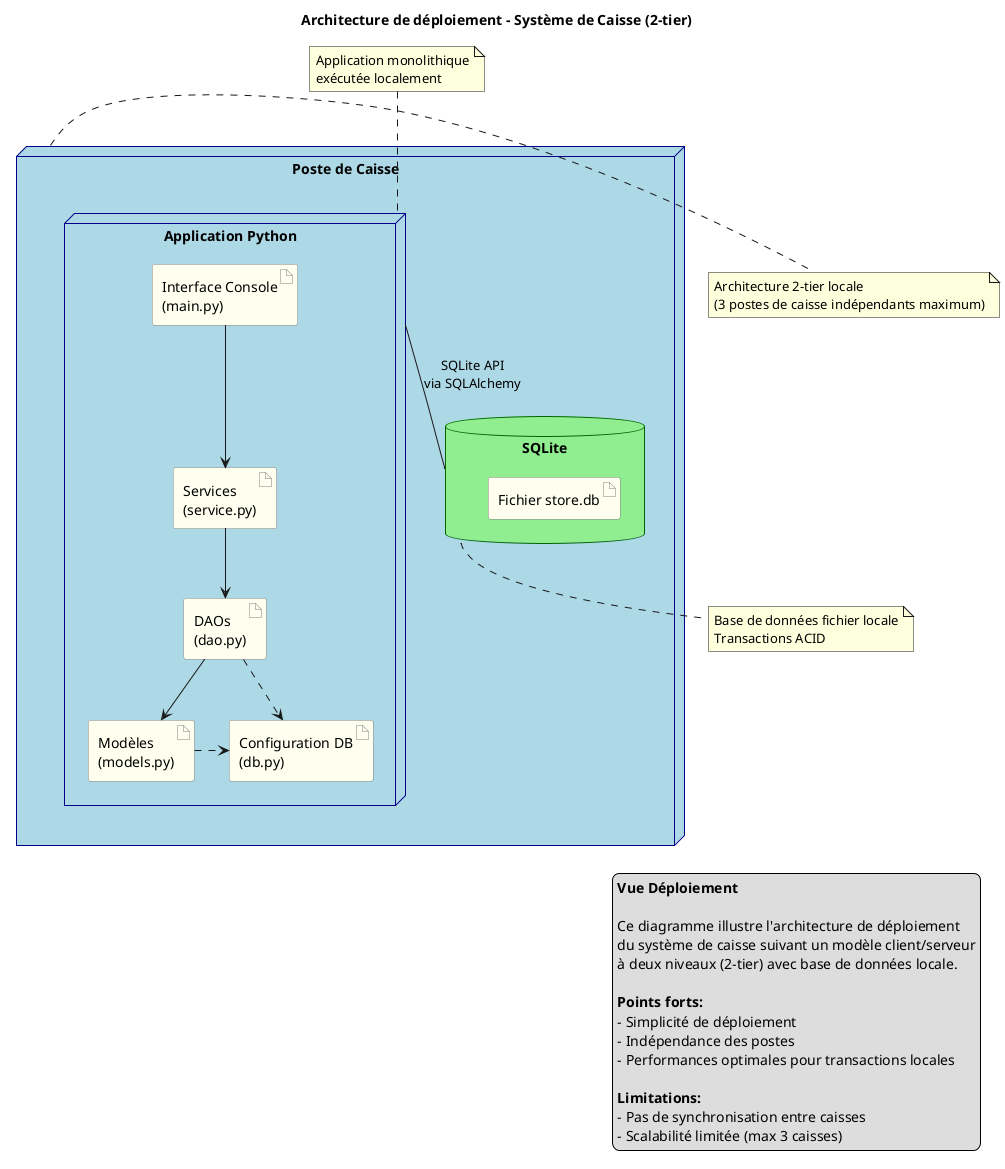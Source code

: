 @startuml Vue Déploiement

' Définir les styles
skinparam node {
    BackgroundColor LightBlue
    BorderColor DarkBlue
    FontColor Black
}

skinparam database {
    BackgroundColor LightGreen
    BorderColor DarkGreen
    FontColor Black
}

skinparam artifact {
    BackgroundColor Ivory
    BorderColor Gray
    FontColor Black
}

' Définir les nœuds
node "Poste de Caisse" as PosteCaisse {
    node "Application Python" as AppPython {
        artifact "Interface Console\n(main.py)" as Main
        artifact "Services\n(service.py)" as Services
        artifact "DAOs\n(dao.py)" as DAOs
        artifact "Modèles\n(models.py)" as Models
        artifact "Configuration DB\n(db.py)" as ConfigDB
        
        ' Relations internes
        Main -down-> Services
        Services -down-> DAOs
        DAOs -down-> Models
        DAOs .right.> ConfigDB
        Models .right.> ConfigDB
    }
    
    database "SQLite" as SQLite {
        artifact "Fichier store.db" as StoreDB
    }
    
    ' Connexion entre application et base de données
    AppPython -- SQLite : "SQLite API\nvia SQLAlchemy"
}

' Notes explicatives
note right of PosteCaisse
  Architecture 2-tier locale
  (3 postes de caisse indépendants maximum)
end note

note bottom of SQLite
  Base de données fichier locale
  Transactions ACID
end note

note top of AppPython
  Application monolithique
  exécutée localement
end note

' Titre et légende
title Architecture de déploiement - Système de Caisse (2-tier)

legend right
  <b>Vue Déploiement</b>
  
  Ce diagramme illustre l'architecture de déploiement
  du système de caisse suivant un modèle client/serveur
  à deux niveaux (2-tier) avec base de données locale.
  
  <b>Points forts:</b>
  - Simplicité de déploiement
  - Indépendance des postes
  - Performances optimales pour transactions locales
  
  <b>Limitations:</b>
  - Pas de synchronisation entre caisses
  - Scalabilité limitée (max 3 caisses)
endlegend

@enduml 